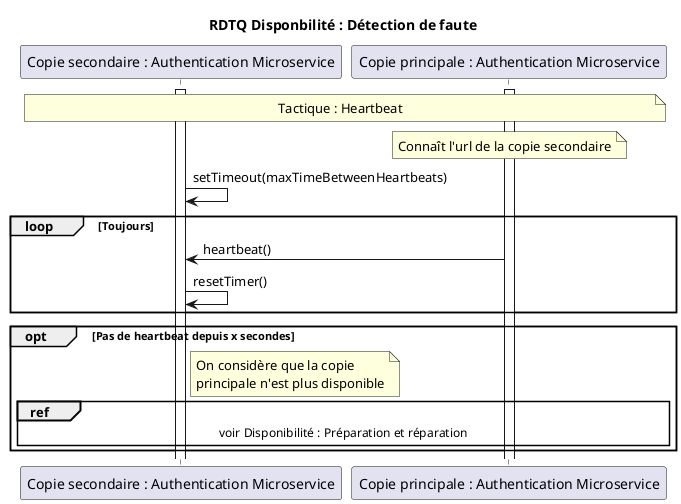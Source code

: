 @startuml
title RDTQ Disponbilité : Détection de faute

participant "Copie secondaire : Authentication Microservice" as copy
participant "Copie principale : Authentication Microservice" as main

note over copy, main : Tactique : Heartbeat
note over main : Connaît l'url de la copie secondaire
activate copy
activate main
copy -> copy : setTimeout(maxTimeBetweenHeartbeats)
loop Toujours
  main -> copy : heartbeat()
  copy -> copy : resetTimer()
end
opt Pas de heartbeat depuis x secondes
note right of copy
On considère que la copie
principale n'est plus disponible
end note
ref over copy, main : voir Disponibilité : Préparation et réparation
end

@enduml

